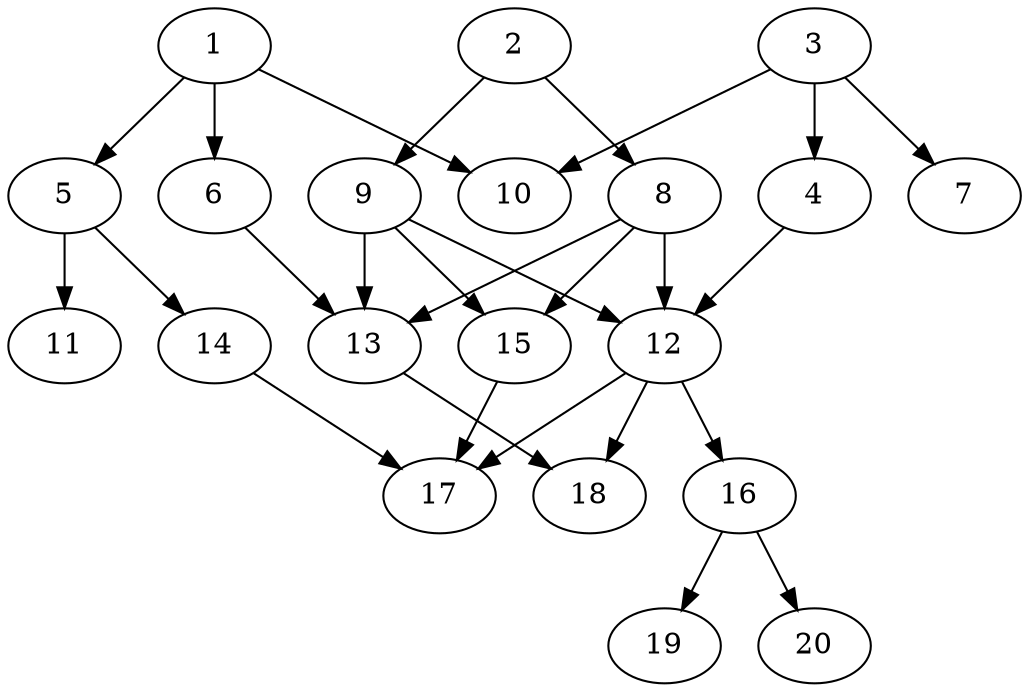 // DAG (tier=2-normal, mode=compute, n=20, ccr=0.393, fat=0.586, density=0.483, regular=0.534, jump=0.160, mindata=524288, maxdata=8388608)
// DAG automatically generated by daggen at Sun Aug 24 16:33:33 2025
// /home/ermia/Project/Environments/daggen/bin/daggen --dot --ccr 0.393 --fat 0.586 --regular 0.534 --density 0.483 --jump 0.160 --mindata 524288 --maxdata 8388608 -n 20 
digraph G {
  1 [size="10781047784842150", alpha="0.03", expect_size="5390523892421075"]
  1 -> 5 [size ="428966577963008"]
  1 -> 6 [size ="428966577963008"]
  1 -> 10 [size ="428966577963008"]
  2 [size="21667856280248380", alpha="0.19", expect_size="10833928140124190"]
  2 -> 8 [size ="355619273965568"]
  2 -> 9 [size ="355619273965568"]
  3 [size="285284045163913824", alpha="0.08", expect_size="142642022581956912"]
  3 -> 4 [size ="278603866570752"]
  3 -> 7 [size ="278603866570752"]
  3 -> 10 [size ="278603866570752"]
  4 [size="1164816505055119", alpha="0.05", expect_size="582408252527559"]
  4 -> 12 [size ="43645600268288"]
  5 [size="155951812947393664", alpha="0.16", expect_size="77975906473696832"]
  5 -> 11 [size ="57758720196608"]
  5 -> 14 [size ="57758720196608"]
  6 [size="576473225872243584", alpha="0.15", expect_size="288236612936121792"]
  6 -> 13 [size ="281512029192192"]
  7 [size="11839838936444280", alpha="0.11", expect_size="5919919468222140"]
  8 [size="179619989421031424000", alpha="0.10", expect_size="89809994710515712000"]
  8 -> 12 [size ="254678977740800"]
  8 -> 13 [size ="254678977740800"]
  8 -> 15 [size ="254678977740800"]
  9 [size="74328728737817821184", alpha="0.05", expect_size="37164364368908910592"]
  9 -> 12 [size ="141425521983488"]
  9 -> 13 [size ="141425521983488"]
  9 -> 15 [size ="141425521983488"]
  10 [size="52212977893376000000", alpha="0.02", expect_size="26106488946688000000"]
  11 [size="1809425698390016000", alpha="0.06", expect_size="904712849195008000"]
  12 [size="2893684545213194", alpha="0.11", expect_size="1446842272606597"]
  12 -> 16 [size ="54889715597312"]
  12 -> 17 [size ="54889715597312"]
  12 -> 18 [size ="54889715597312"]
  13 [size="487199886992181504", alpha="0.09", expect_size="243599943496090752"]
  13 -> 18 [size ="358355428179968"]
  14 [size="1041850618085376000", alpha="0.12", expect_size="520925309042688000"]
  14 -> 17 [size ="8221674700800"]
  15 [size="312783566219547508736", alpha="0.09", expect_size="156391783109773754368"]
  15 -> 17 [size ="368625978441728"]
  16 [size="36859543552000000000", alpha="0.16", expect_size="18429771776000000000"]
  16 -> 19 [size ="88604672000000"]
  16 -> 20 [size ="88604672000000"]
  17 [size="30614947121594368000", alpha="0.15", expect_size="15307473560797184000"]
  18 [size="75310553545809330176", alpha="0.11", expect_size="37655276772904665088"]
  19 [size="44571642069495144", alpha="0.10", expect_size="22285821034747572"]
  20 [size="3417731082395582464", alpha="0.18", expect_size="1708865541197791232"]
}